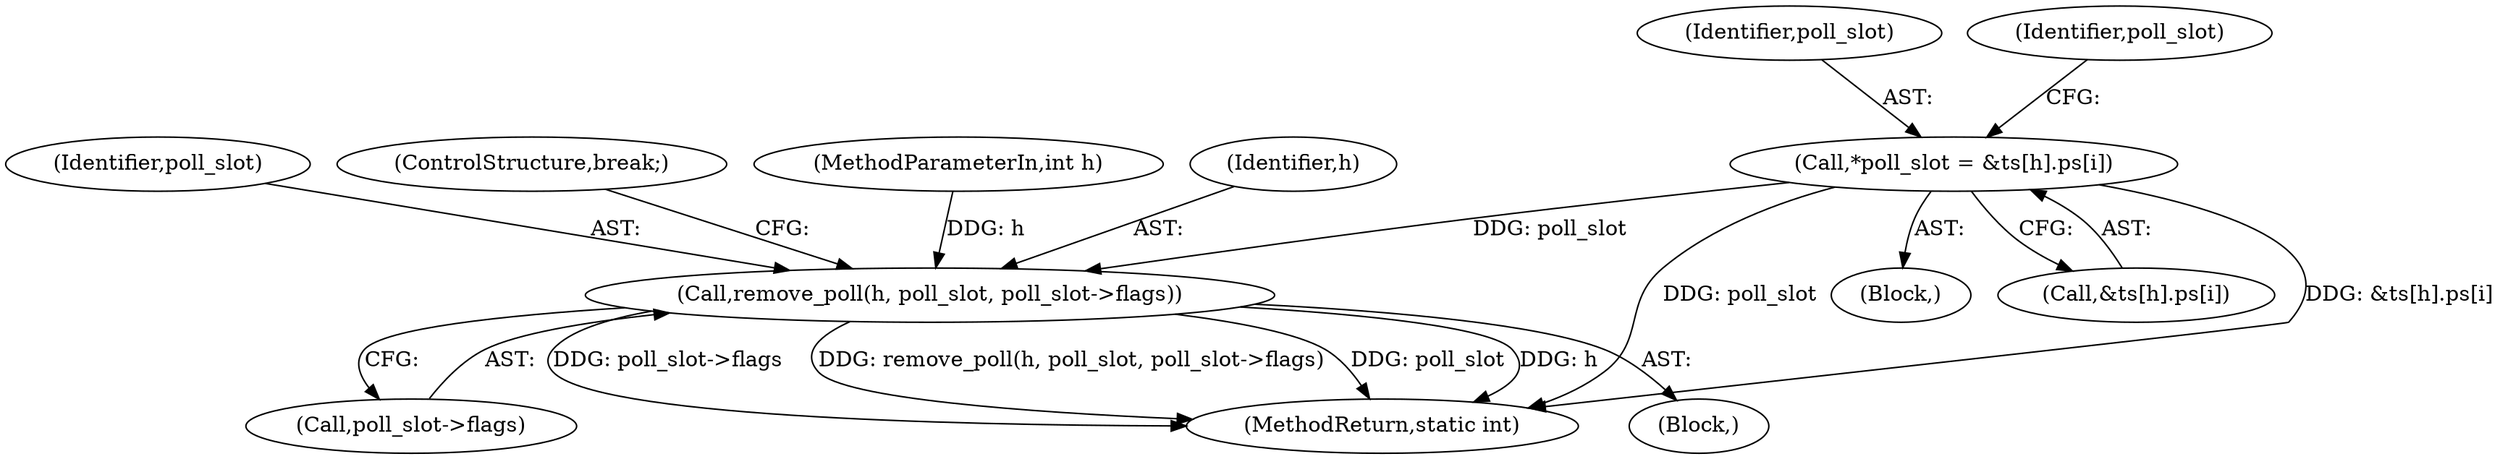 digraph "0_Android_472271b153c5dc53c28beac55480a8d8434b2d5c_42@array" {
"1000170" [label="(Call,*poll_slot = &ts[h].ps[i])"];
"1000191" [label="(Call,remove_poll(h, poll_slot, poll_slot->flags))"];
"1000193" [label="(Identifier,poll_slot)"];
"1000194" [label="(Call,poll_slot->flags)"];
"1000168" [label="(Block,)"];
"1000191" [label="(Call,remove_poll(h, poll_slot, poll_slot->flags))"];
"1000197" [label="(ControlStructure,break;)"];
"1000101" [label="(MethodParameterIn,int h)"];
"1000170" [label="(Call,*poll_slot = &ts[h].ps[i])"];
"1000171" [label="(Identifier,poll_slot)"];
"1000192" [label="(Identifier,h)"];
"1000242" [label="(MethodReturn,static int)"];
"1000190" [label="(Block,)"];
"1000184" [label="(Identifier,poll_slot)"];
"1000172" [label="(Call,&ts[h].ps[i])"];
"1000170" -> "1000168"  [label="AST: "];
"1000170" -> "1000172"  [label="CFG: "];
"1000171" -> "1000170"  [label="AST: "];
"1000172" -> "1000170"  [label="AST: "];
"1000184" -> "1000170"  [label="CFG: "];
"1000170" -> "1000242"  [label="DDG: &ts[h].ps[i]"];
"1000170" -> "1000242"  [label="DDG: poll_slot"];
"1000170" -> "1000191"  [label="DDG: poll_slot"];
"1000191" -> "1000190"  [label="AST: "];
"1000191" -> "1000194"  [label="CFG: "];
"1000192" -> "1000191"  [label="AST: "];
"1000193" -> "1000191"  [label="AST: "];
"1000194" -> "1000191"  [label="AST: "];
"1000197" -> "1000191"  [label="CFG: "];
"1000191" -> "1000242"  [label="DDG: poll_slot->flags"];
"1000191" -> "1000242"  [label="DDG: remove_poll(h, poll_slot, poll_slot->flags)"];
"1000191" -> "1000242"  [label="DDG: poll_slot"];
"1000191" -> "1000242"  [label="DDG: h"];
"1000101" -> "1000191"  [label="DDG: h"];
}
